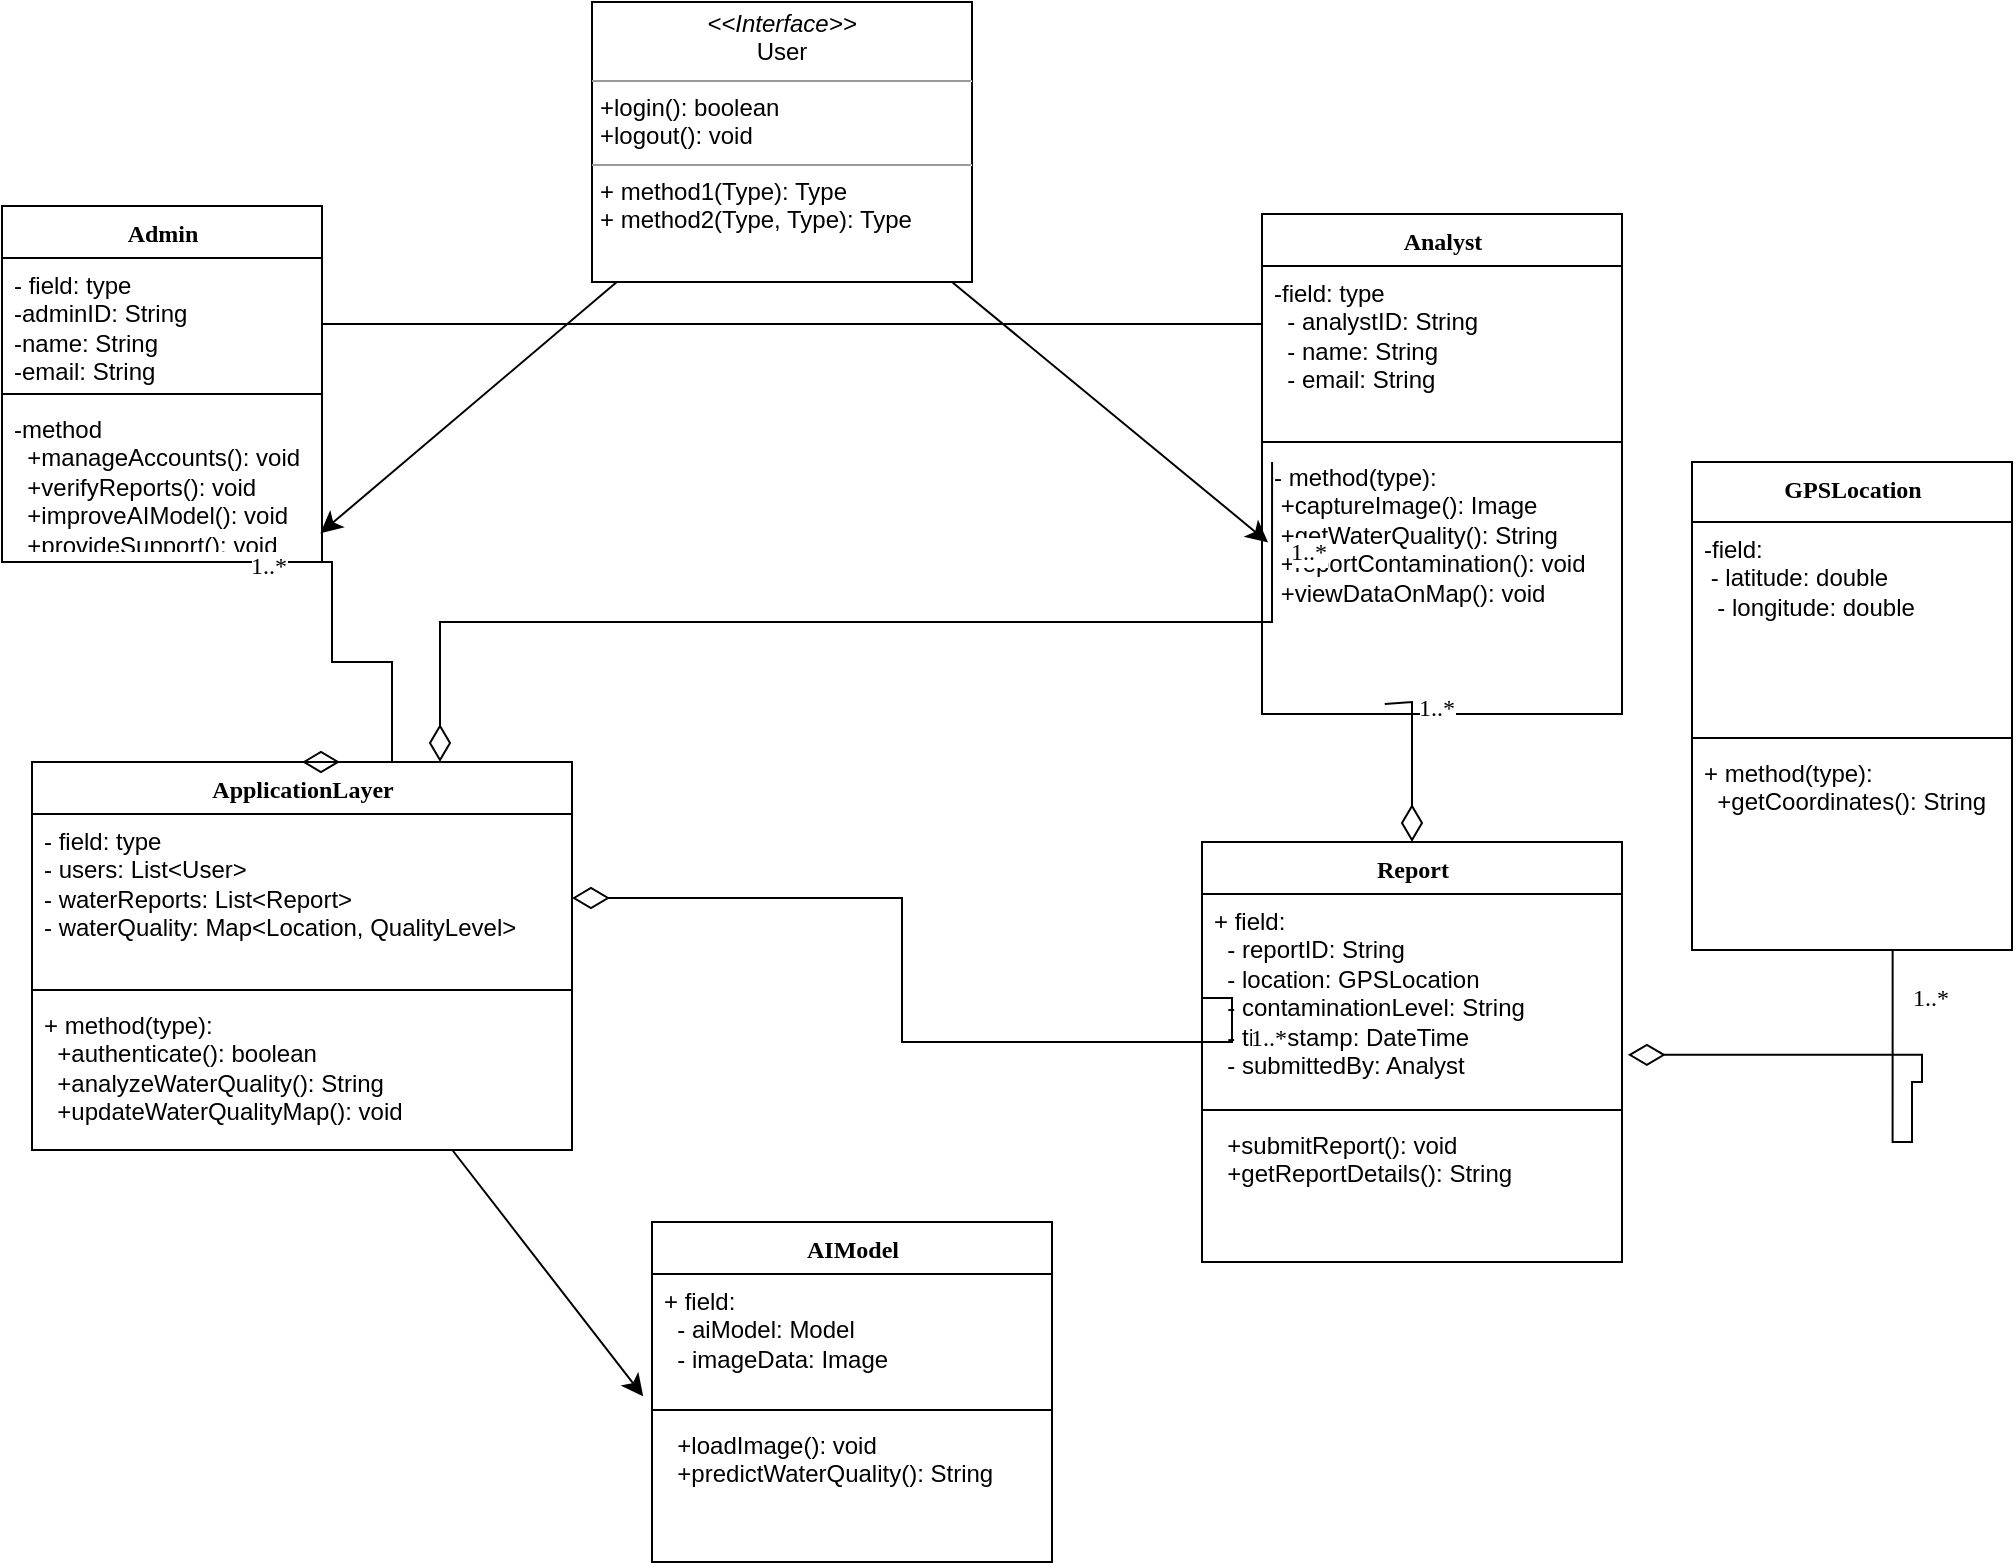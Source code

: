 <mxfile version="28.0.7">
  <diagram name="Page-1" id="6133507b-19e7-1e82-6fc7-422aa6c4b21f">
    <mxGraphModel dx="976" dy="630" grid="1" gridSize="10" guides="1" tooltips="1" connect="1" arrows="1" fold="1" page="1" pageScale="1" pageWidth="1100" pageHeight="850" background="none" math="0" shadow="0">
      <root>
        <mxCell id="0" />
        <mxCell id="1" parent="0" />
        <mxCell id="235556782a83e6d0-1" value="ApplicationLayer" style="swimlane;html=1;fontStyle=1;align=center;verticalAlign=top;childLayout=stackLayout;horizontal=1;startSize=26;horizontalStack=0;resizeParent=1;resizeLast=0;collapsible=1;marginBottom=0;swimlaneFillColor=#ffffff;rounded=0;shadow=0;comic=0;labelBackgroundColor=none;strokeWidth=1;fillColor=none;fontFamily=Verdana;fontSize=12" parent="1" vertex="1">
          <mxGeometry x="50" y="410" width="270" height="194" as="geometry" />
        </mxCell>
        <mxCell id="235556782a83e6d0-2" value="- field: type&lt;div&gt;&lt;div&gt;- users: List&amp;lt;User&amp;gt;&amp;nbsp;&amp;nbsp;&lt;/div&gt;&lt;div&gt;- waterReports: List&amp;lt;Report&amp;gt;&amp;nbsp;&amp;nbsp;&lt;/div&gt;&lt;div&gt;- waterQuality: Map&amp;lt;Location, QualityLevel&amp;gt;&amp;nbsp;&amp;nbsp;&lt;/div&gt;&lt;/div&gt;&lt;div&gt;&lt;br&gt;&lt;/div&gt;" style="text;html=1;strokeColor=none;fillColor=none;align=left;verticalAlign=top;spacingLeft=4;spacingRight=4;whiteSpace=wrap;overflow=hidden;rotatable=0;points=[[0,0.5],[1,0.5]];portConstraint=eastwest;" parent="235556782a83e6d0-1" vertex="1">
          <mxGeometry y="26" width="270" height="84" as="geometry" />
        </mxCell>
        <mxCell id="235556782a83e6d0-6" value="" style="line;html=1;strokeWidth=1;fillColor=none;align=left;verticalAlign=middle;spacingTop=-1;spacingLeft=3;spacingRight=3;rotatable=0;labelPosition=right;points=[];portConstraint=eastwest;" parent="235556782a83e6d0-1" vertex="1">
          <mxGeometry y="110" width="270" height="8" as="geometry" />
        </mxCell>
        <mxCell id="235556782a83e6d0-7" value="+ method(type):&amp;nbsp;&lt;div&gt;&lt;div&gt;&amp;nbsp; +authenticate(): boolean&amp;nbsp;&amp;nbsp;&lt;/div&gt;&lt;div&gt;&amp;nbsp; +analyzeWaterQuality(): String&amp;nbsp;&amp;nbsp;&lt;/div&gt;&lt;div&gt;&amp;nbsp; +updateWaterQualityMap(): void&amp;nbsp;&amp;nbsp;&lt;/div&gt;&lt;/div&gt;" style="text;html=1;strokeColor=none;fillColor=none;align=left;verticalAlign=top;spacingLeft=4;spacingRight=4;whiteSpace=wrap;overflow=hidden;rotatable=0;points=[[0,0.5],[1,0.5]];portConstraint=eastwest;" parent="235556782a83e6d0-1" vertex="1">
          <mxGeometry y="118" width="270" height="72" as="geometry" />
        </mxCell>
        <mxCell id="78961159f06e98e8-17" value="Admin" style="swimlane;html=1;fontStyle=1;align=center;verticalAlign=top;childLayout=stackLayout;horizontal=1;startSize=26;horizontalStack=0;resizeParent=1;resizeLast=0;collapsible=1;marginBottom=0;swimlaneFillColor=#ffffff;rounded=0;shadow=0;comic=0;labelBackgroundColor=none;strokeWidth=1;fillColor=none;fontFamily=Verdana;fontSize=12" parent="1" vertex="1">
          <mxGeometry x="35" y="132" width="160" height="178" as="geometry" />
        </mxCell>
        <mxCell id="78961159f06e98e8-23" value="- field: type&lt;div&gt;-adminID: String&lt;/div&gt;&lt;div&gt;&lt;div&gt;-name: String&amp;nbsp;&amp;nbsp;&lt;/div&gt;&lt;div&gt;-email: String&lt;/div&gt;&lt;/div&gt;" style="text;html=1;strokeColor=none;fillColor=none;align=left;verticalAlign=top;spacingLeft=4;spacingRight=4;whiteSpace=wrap;overflow=hidden;rotatable=0;points=[[0,0.5],[1,0.5]];portConstraint=eastwest;" parent="78961159f06e98e8-17" vertex="1">
          <mxGeometry y="26" width="160" height="64" as="geometry" />
        </mxCell>
        <mxCell id="78961159f06e98e8-19" value="" style="line;html=1;strokeWidth=1;fillColor=none;align=left;verticalAlign=middle;spacingTop=-1;spacingLeft=3;spacingRight=3;rotatable=0;labelPosition=right;points=[];portConstraint=eastwest;" parent="78961159f06e98e8-17" vertex="1">
          <mxGeometry y="90" width="160" height="8" as="geometry" />
        </mxCell>
        <mxCell id="78961159f06e98e8-27" value="&lt;div&gt;-method&lt;/div&gt;&lt;div&gt;&amp;nbsp; +manageAccounts(): void&amp;nbsp;&amp;nbsp;&lt;/div&gt;&lt;div&gt;&amp;nbsp; +verifyReports(): void&amp;nbsp;&amp;nbsp;&lt;/div&gt;&lt;div&gt;&amp;nbsp; +improveAIModel(): void&amp;nbsp;&amp;nbsp;&lt;/div&gt;&lt;div&gt;&amp;nbsp; +provideSupport(): void&amp;nbsp;&amp;nbsp;&lt;/div&gt;" style="text;html=1;strokeColor=none;fillColor=none;align=left;verticalAlign=top;spacingLeft=4;spacingRight=4;whiteSpace=wrap;overflow=hidden;rotatable=0;points=[[0,0.5],[1,0.5]];portConstraint=eastwest;" parent="78961159f06e98e8-17" vertex="1">
          <mxGeometry y="98" width="160" height="72" as="geometry" />
        </mxCell>
        <mxCell id="b94bc138ca980ef-8" style="edgeStyle=orthogonalEdgeStyle;rounded=0;html=1;labelBackgroundColor=none;startArrow=none;startFill=0;startSize=8;endArrow=none;endFill=0;endSize=16;fontFamily=Verdana;fontSize=12;" parent="1" source="78961159f06e98e8-43" target="78961159f06e98e8-17" edge="1">
          <mxGeometry relative="1" as="geometry">
            <Array as="points">
              <mxPoint x="565" y="191" />
              <mxPoint x="565" y="191" />
            </Array>
          </mxGeometry>
        </mxCell>
        <mxCell id="78961159f06e98e8-43" value="Analyst" style="swimlane;html=1;fontStyle=1;align=center;verticalAlign=top;childLayout=stackLayout;horizontal=1;startSize=26;horizontalStack=0;resizeParent=1;resizeLast=0;collapsible=1;marginBottom=0;swimlaneFillColor=#ffffff;rounded=0;shadow=0;comic=0;labelBackgroundColor=none;strokeWidth=1;fillColor=none;fontFamily=Verdana;fontSize=12" parent="1" vertex="1">
          <mxGeometry x="665" y="136.0" width="180" height="250" as="geometry" />
        </mxCell>
        <mxCell id="78961159f06e98e8-44" value="-field: type&lt;div&gt;&lt;div&gt;&amp;nbsp; - analystID: String&amp;nbsp;&amp;nbsp;&lt;/div&gt;&lt;div&gt;&amp;nbsp; - name: String&amp;nbsp;&amp;nbsp;&lt;/div&gt;&lt;div&gt;&amp;nbsp; - email: String&lt;/div&gt;&lt;/div&gt;" style="text;html=1;strokeColor=none;fillColor=none;align=left;verticalAlign=top;spacingLeft=4;spacingRight=4;whiteSpace=wrap;overflow=hidden;rotatable=0;points=[[0,0.5],[1,0.5]];portConstraint=eastwest;" parent="78961159f06e98e8-43" vertex="1">
          <mxGeometry y="26" width="180" height="84" as="geometry" />
        </mxCell>
        <mxCell id="78961159f06e98e8-51" value="" style="line;html=1;strokeWidth=1;fillColor=none;align=left;verticalAlign=middle;spacingTop=-1;spacingLeft=3;spacingRight=3;rotatable=0;labelPosition=right;points=[];portConstraint=eastwest;" parent="78961159f06e98e8-43" vertex="1">
          <mxGeometry y="110" width="180" height="8" as="geometry" />
        </mxCell>
        <mxCell id="78961159f06e98e8-52" value="- method(type):&amp;nbsp;&lt;div&gt;&lt;div&gt;&amp;nbsp;+captureImage(): Image&amp;nbsp;&amp;nbsp;&lt;/div&gt;&lt;div&gt;&amp;nbsp;+getWaterQuality(): String&amp;nbsp;&amp;nbsp;&lt;/div&gt;&lt;div&gt;&amp;nbsp;+reportContamination(): void&amp;nbsp;&amp;nbsp;&lt;/div&gt;&lt;div&gt;&amp;nbsp;+viewDataOnMap(): void&amp;nbsp;&lt;/div&gt;&lt;/div&gt;" style="text;html=1;strokeColor=none;fillColor=none;align=left;verticalAlign=top;spacingLeft=4;spacingRight=4;whiteSpace=wrap;overflow=hidden;rotatable=0;points=[[0,0.5],[1,0.5]];portConstraint=eastwest;" parent="78961159f06e98e8-43" vertex="1">
          <mxGeometry y="118" width="180" height="132" as="geometry" />
        </mxCell>
        <mxCell id="b94bc138ca980ef-9" style="edgeStyle=orthogonalEdgeStyle;rounded=0;html=1;labelBackgroundColor=none;startArrow=none;startFill=0;startSize=8;endArrow=diamondThin;endFill=0;endSize=16;fontFamily=Verdana;fontSize=12;exitX=0.341;exitY=0.962;exitDx=0;exitDy=0;exitPerimeter=0;" parent="1" source="78961159f06e98e8-52" target="78961159f06e98e8-82" edge="1">
          <mxGeometry relative="1" as="geometry">
            <Array as="points">
              <mxPoint x="740" y="380" />
            </Array>
          </mxGeometry>
        </mxCell>
        <mxCell id="b94bc138ca980ef-19" value="1..*" style="text;html=1;resizable=0;points=[];align=center;verticalAlign=middle;labelBackgroundColor=#ffffff;fontSize=12;fontFamily=Verdana" parent="b94bc138ca980ef-9" vertex="1" connectable="0">
          <mxGeometry x="-0.847" y="-1" relative="1" as="geometry">
            <mxPoint x="19" y="1" as="offset" />
          </mxGeometry>
        </mxCell>
        <mxCell id="78961159f06e98e8-82" value="Report" style="swimlane;html=1;fontStyle=1;align=center;verticalAlign=top;childLayout=stackLayout;horizontal=1;startSize=26;horizontalStack=0;resizeParent=1;resizeLast=0;collapsible=1;marginBottom=0;swimlaneFillColor=#ffffff;rounded=0;shadow=0;comic=0;labelBackgroundColor=none;strokeWidth=1;fillColor=none;fontFamily=Verdana;fontSize=12" parent="1" vertex="1">
          <mxGeometry x="635" y="450" width="210" height="210" as="geometry" />
        </mxCell>
        <mxCell id="78961159f06e98e8-84" value="+ field:&amp;nbsp;&lt;div&gt;&lt;div&gt;&amp;nbsp; - reportID: String&amp;nbsp;&amp;nbsp;&lt;/div&gt;&lt;div&gt;&amp;nbsp; - location: GPSLocation&amp;nbsp;&amp;nbsp;&lt;/div&gt;&lt;div&gt;&amp;nbsp; - contaminationLevel: String&amp;nbsp;&amp;nbsp;&lt;/div&gt;&lt;div&gt;&amp;nbsp; - timestamp: DateTime&amp;nbsp;&amp;nbsp;&lt;/div&gt;&lt;div&gt;&amp;nbsp; - submittedBy: Analyst&amp;nbsp;&lt;/div&gt;&lt;/div&gt;" style="text;html=1;strokeColor=none;fillColor=none;align=left;verticalAlign=top;spacingLeft=4;spacingRight=4;whiteSpace=wrap;overflow=hidden;rotatable=0;points=[[0,0.5],[1,0.5]];portConstraint=eastwest;" parent="78961159f06e98e8-82" vertex="1">
          <mxGeometry y="26" width="210" height="104" as="geometry" />
        </mxCell>
        <mxCell id="78961159f06e98e8-90" value="" style="line;html=1;strokeWidth=1;fillColor=none;align=left;verticalAlign=middle;spacingTop=-1;spacingLeft=3;spacingRight=3;rotatable=0;labelPosition=right;points=[];portConstraint=eastwest;" parent="78961159f06e98e8-82" vertex="1">
          <mxGeometry y="130" width="210" height="8" as="geometry" />
        </mxCell>
        <mxCell id="78961159f06e98e8-94" value="&lt;div&gt;&amp;nbsp; +submitReport(): void&amp;nbsp;&amp;nbsp;&lt;/div&gt;&lt;div&gt;&amp;nbsp; +getReportDetails(): String&amp;nbsp;&lt;/div&gt;" style="text;html=1;strokeColor=none;fillColor=none;align=left;verticalAlign=top;spacingLeft=4;spacingRight=4;whiteSpace=wrap;overflow=hidden;rotatable=0;points=[[0,0.5],[1,0.5]];portConstraint=eastwest;" parent="78961159f06e98e8-82" vertex="1">
          <mxGeometry y="138" width="210" height="72" as="geometry" />
        </mxCell>
        <mxCell id="78961159f06e98e8-95" value="GPSLocation" style="swimlane;html=1;fontStyle=1;align=center;verticalAlign=top;childLayout=stackLayout;horizontal=1;startSize=30;horizontalStack=0;resizeParent=1;resizeLast=0;collapsible=1;marginBottom=0;swimlaneFillColor=#ffffff;rounded=0;shadow=0;comic=0;labelBackgroundColor=none;strokeWidth=1;fillColor=none;fontFamily=Verdana;fontSize=12" parent="1" vertex="1">
          <mxGeometry x="880" y="260" width="160" height="244" as="geometry" />
        </mxCell>
        <mxCell id="78961159f06e98e8-96" value="-field:&amp;nbsp;&lt;div&gt;&lt;div&gt;&amp;nbsp;- latitude: double&amp;nbsp;&amp;nbsp;&lt;/div&gt;&lt;div&gt;&amp;nbsp; - longitude: double&amp;nbsp;&amp;nbsp;&lt;/div&gt;&lt;/div&gt;" style="text;html=1;strokeColor=none;fillColor=none;align=left;verticalAlign=top;spacingLeft=4;spacingRight=4;whiteSpace=wrap;overflow=hidden;rotatable=0;points=[[0,0.5],[1,0.5]];portConstraint=eastwest;" parent="78961159f06e98e8-95" vertex="1">
          <mxGeometry y="30" width="160" height="104" as="geometry" />
        </mxCell>
        <mxCell id="78961159f06e98e8-103" value="" style="line;html=1;strokeWidth=1;fillColor=none;align=left;verticalAlign=middle;spacingTop=-1;spacingLeft=3;spacingRight=3;rotatable=0;labelPosition=right;points=[];portConstraint=eastwest;" parent="78961159f06e98e8-95" vertex="1">
          <mxGeometry y="134" width="160" height="8" as="geometry" />
        </mxCell>
        <mxCell id="78961159f06e98e8-104" value="+ method(type):&lt;div&gt;&amp;nbsp; +getCoordinates(): String&amp;nbsp;&lt;/div&gt;" style="text;html=1;strokeColor=none;fillColor=none;align=left;verticalAlign=top;spacingLeft=4;spacingRight=4;whiteSpace=wrap;overflow=hidden;rotatable=0;points=[[0,0.5],[1,0.5]];portConstraint=eastwest;" parent="78961159f06e98e8-95" vertex="1">
          <mxGeometry y="142" width="160" height="102" as="geometry" />
        </mxCell>
        <mxCell id="78961159f06e98e8-108" value="AIModel" style="swimlane;html=1;fontStyle=1;align=center;verticalAlign=top;childLayout=stackLayout;horizontal=1;startSize=26;horizontalStack=0;resizeParent=1;resizeLast=0;collapsible=1;marginBottom=0;swimlaneFillColor=#ffffff;rounded=0;shadow=0;comic=0;labelBackgroundColor=none;strokeWidth=1;fillColor=none;fontFamily=Verdana;fontSize=12" parent="1" vertex="1">
          <mxGeometry x="360" y="640" width="200" height="170" as="geometry" />
        </mxCell>
        <mxCell id="78961159f06e98e8-109" value="+ field:&amp;nbsp;&lt;div&gt;&lt;div&gt;&amp;nbsp; - aiModel: Model&amp;nbsp;&amp;nbsp;&lt;/div&gt;&lt;div&gt;&amp;nbsp; - imageData: Image&amp;nbsp;&lt;/div&gt;&lt;/div&gt;" style="text;html=1;strokeColor=none;fillColor=none;align=left;verticalAlign=top;spacingLeft=4;spacingRight=4;whiteSpace=wrap;overflow=hidden;rotatable=0;points=[[0,0.5],[1,0.5]];portConstraint=eastwest;" parent="78961159f06e98e8-108" vertex="1">
          <mxGeometry y="26" width="200" height="64" as="geometry" />
        </mxCell>
        <mxCell id="78961159f06e98e8-116" value="" style="line;html=1;strokeWidth=1;fillColor=none;align=left;verticalAlign=middle;spacingTop=-1;spacingLeft=3;spacingRight=3;rotatable=0;labelPosition=right;points=[];portConstraint=eastwest;" parent="78961159f06e98e8-108" vertex="1">
          <mxGeometry y="90" width="200" height="8" as="geometry" />
        </mxCell>
        <mxCell id="78961159f06e98e8-117" value="&lt;div&gt;&amp;nbsp; +loadImage(): void&amp;nbsp;&amp;nbsp;&lt;/div&gt;&lt;div&gt;&amp;nbsp; +predictWaterQuality(): String&amp;nbsp;&amp;nbsp;&lt;/div&gt;" style="text;html=1;strokeColor=none;fillColor=none;align=left;verticalAlign=top;spacingLeft=4;spacingRight=4;whiteSpace=wrap;overflow=hidden;rotatable=0;points=[[0,0.5],[1,0.5]];portConstraint=eastwest;" parent="78961159f06e98e8-108" vertex="1">
          <mxGeometry y="98" width="200" height="66" as="geometry" />
        </mxCell>
        <mxCell id="b94bc138ca980ef-1" value="&lt;p style=&quot;margin:0px;margin-top:4px;text-align:center;&quot;&gt;&lt;i&gt;&amp;lt;&amp;lt;Interface&amp;gt;&amp;gt;&lt;/i&gt;&lt;br&gt;User&lt;/p&gt;&lt;hr size=&quot;1&quot;&gt;&lt;p style=&quot;margin:0px;margin-left:4px;&quot;&gt;+login(): boolean&amp;nbsp;&amp;nbsp;&lt;/p&gt;&lt;p style=&quot;margin:0px;margin-left:4px;&quot;&gt;+logout(): void&amp;nbsp;&amp;nbsp;&lt;/p&gt;&lt;hr size=&quot;1&quot;&gt;&lt;p style=&quot;margin:0px;margin-left:4px;&quot;&gt;+ method1(Type): Type&lt;br&gt;+ method2(Type, Type): Type&lt;/p&gt;" style="verticalAlign=top;align=left;overflow=fill;fontSize=12;fontFamily=Helvetica;html=1;rounded=0;shadow=0;comic=0;labelBackgroundColor=none;strokeWidth=1" parent="1" vertex="1">
          <mxGeometry x="330" y="30" width="190" height="140" as="geometry" />
        </mxCell>
        <mxCell id="HJq7dhyGCcZrF2hkzn_l-2" style="edgeStyle=none;curved=1;rounded=0;orthogonalLoop=1;jettySize=auto;html=1;entryX=0.995;entryY=0.911;entryDx=0;entryDy=0;entryPerimeter=0;fontSize=12;startSize=8;endSize=8;" parent="1" source="b94bc138ca980ef-1" target="78961159f06e98e8-27" edge="1">
          <mxGeometry relative="1" as="geometry" />
        </mxCell>
        <mxCell id="HJq7dhyGCcZrF2hkzn_l-3" style="edgeStyle=none;curved=1;rounded=0;orthogonalLoop=1;jettySize=auto;html=1;entryX=0.017;entryY=0.35;entryDx=0;entryDy=0;entryPerimeter=0;fontSize=12;startSize=8;endSize=8;" parent="1" source="b94bc138ca980ef-1" target="78961159f06e98e8-52" edge="1">
          <mxGeometry relative="1" as="geometry" />
        </mxCell>
        <mxCell id="HJq7dhyGCcZrF2hkzn_l-6" style="edgeStyle=none;curved=1;rounded=0;orthogonalLoop=1;jettySize=auto;html=1;entryX=-0.022;entryY=0.956;entryDx=0;entryDy=0;entryPerimeter=0;fontSize=12;startSize=8;endSize=8;" parent="1" source="235556782a83e6d0-1" target="78961159f06e98e8-109" edge="1">
          <mxGeometry relative="1" as="geometry" />
        </mxCell>
        <mxCell id="HJq7dhyGCcZrF2hkzn_l-7" style="edgeStyle=orthogonalEdgeStyle;rounded=0;html=1;labelBackgroundColor=none;startArrow=none;startFill=0;startSize=8;endArrow=diamondThin;endFill=0;endSize=16;fontFamily=Verdana;fontSize=12;exitX=0;exitY=0.5;exitDx=0;exitDy=0;entryX=1;entryY=0.5;entryDx=0;entryDy=0;" parent="1" source="78961159f06e98e8-84" target="235556782a83e6d0-2" edge="1">
          <mxGeometry relative="1" as="geometry">
            <mxPoint x="340" y="539" as="sourcePoint" />
            <mxPoint x="570" y="490" as="targetPoint" />
            <Array as="points">
              <mxPoint x="650" y="550" />
              <mxPoint x="485" y="550" />
              <mxPoint x="485" y="478" />
            </Array>
          </mxGeometry>
        </mxCell>
        <mxCell id="HJq7dhyGCcZrF2hkzn_l-8" value="1..*" style="text;html=1;resizable=0;points=[];align=center;verticalAlign=middle;labelBackgroundColor=#ffffff;fontSize=12;fontFamily=Verdana" parent="HJq7dhyGCcZrF2hkzn_l-7" vertex="1" connectable="0">
          <mxGeometry x="-0.847" y="-1" relative="1" as="geometry">
            <mxPoint x="19" y="1" as="offset" />
          </mxGeometry>
        </mxCell>
        <mxCell id="HJq7dhyGCcZrF2hkzn_l-11" style="edgeStyle=orthogonalEdgeStyle;rounded=0;html=1;labelBackgroundColor=none;startArrow=none;startFill=0;startSize=8;endArrow=diamondThin;endFill=0;endSize=16;fontFamily=Verdana;fontSize=12;exitX=0.627;exitY=1.001;exitDx=0;exitDy=0;entryX=1.014;entryY=0.773;entryDx=0;entryDy=0;entryPerimeter=0;exitPerimeter=0;" parent="1" source="78961159f06e98e8-104" target="78961159f06e98e8-84" edge="1">
          <mxGeometry relative="1" as="geometry">
            <mxPoint x="1145" y="617.92" as="sourcePoint" />
            <mxPoint x="830" y="567.92" as="targetPoint" />
            <Array as="points">
              <mxPoint x="980" y="600" />
              <mxPoint x="990" y="600" />
              <mxPoint x="990" y="570" />
              <mxPoint x="995" y="570" />
              <mxPoint x="995" y="556" />
            </Array>
          </mxGeometry>
        </mxCell>
        <mxCell id="HJq7dhyGCcZrF2hkzn_l-12" value="1..*" style="text;html=1;resizable=0;points=[];align=center;verticalAlign=middle;labelBackgroundColor=#ffffff;fontSize=12;fontFamily=Verdana" parent="HJq7dhyGCcZrF2hkzn_l-11" vertex="1" connectable="0">
          <mxGeometry x="-0.847" y="-1" relative="1" as="geometry">
            <mxPoint x="19" y="1" as="offset" />
          </mxGeometry>
        </mxCell>
        <mxCell id="HJq7dhyGCcZrF2hkzn_l-14" style="edgeStyle=orthogonalEdgeStyle;rounded=0;html=1;labelBackgroundColor=none;startArrow=none;startFill=0;startSize=8;endArrow=diamondThin;endFill=0;endSize=16;fontFamily=Verdana;fontSize=12;exitX=0.594;exitY=1.111;exitDx=0;exitDy=0;entryX=0.5;entryY=0;entryDx=0;entryDy=0;exitPerimeter=0;" parent="1" source="78961159f06e98e8-27" target="235556782a83e6d0-1" edge="1">
          <mxGeometry relative="1" as="geometry">
            <mxPoint x="505" y="410" as="sourcePoint" />
            <mxPoint x="190" y="360" as="targetPoint" />
            <Array as="points">
              <mxPoint x="200" y="310" />
              <mxPoint x="200" y="360" />
              <mxPoint x="230" y="360" />
              <mxPoint x="230" y="410" />
            </Array>
          </mxGeometry>
        </mxCell>
        <mxCell id="HJq7dhyGCcZrF2hkzn_l-15" value="1..*" style="text;html=1;resizable=0;points=[];align=center;verticalAlign=middle;labelBackgroundColor=#ffffff;fontSize=12;fontFamily=Verdana" parent="HJq7dhyGCcZrF2hkzn_l-14" vertex="1" connectable="0">
          <mxGeometry x="-0.847" y="-1" relative="1" as="geometry">
            <mxPoint x="19" y="1" as="offset" />
          </mxGeometry>
        </mxCell>
        <mxCell id="HJq7dhyGCcZrF2hkzn_l-17" style="edgeStyle=orthogonalEdgeStyle;rounded=0;html=1;labelBackgroundColor=none;startArrow=none;startFill=0;startSize=8;endArrow=diamondThin;endFill=0;endSize=16;fontFamily=Verdana;fontSize=12;exitX=0.028;exitY=0.045;exitDx=0;exitDy=0;exitPerimeter=0;" parent="1" source="78961159f06e98e8-52" edge="1">
          <mxGeometry relative="1" as="geometry">
            <mxPoint x="240" y="341" as="sourcePoint" />
            <mxPoint x="254" y="410" as="targetPoint" />
            <Array as="points">
              <mxPoint x="670" y="340" />
              <mxPoint x="254" y="340" />
            </Array>
          </mxGeometry>
        </mxCell>
        <mxCell id="HJq7dhyGCcZrF2hkzn_l-18" value="1..*" style="text;html=1;resizable=0;points=[];align=center;verticalAlign=middle;labelBackgroundColor=#ffffff;fontSize=12;fontFamily=Verdana" parent="HJq7dhyGCcZrF2hkzn_l-17" vertex="1" connectable="0">
          <mxGeometry x="-0.847" y="-1" relative="1" as="geometry">
            <mxPoint x="19" y="1" as="offset" />
          </mxGeometry>
        </mxCell>
      </root>
    </mxGraphModel>
  </diagram>
</mxfile>
